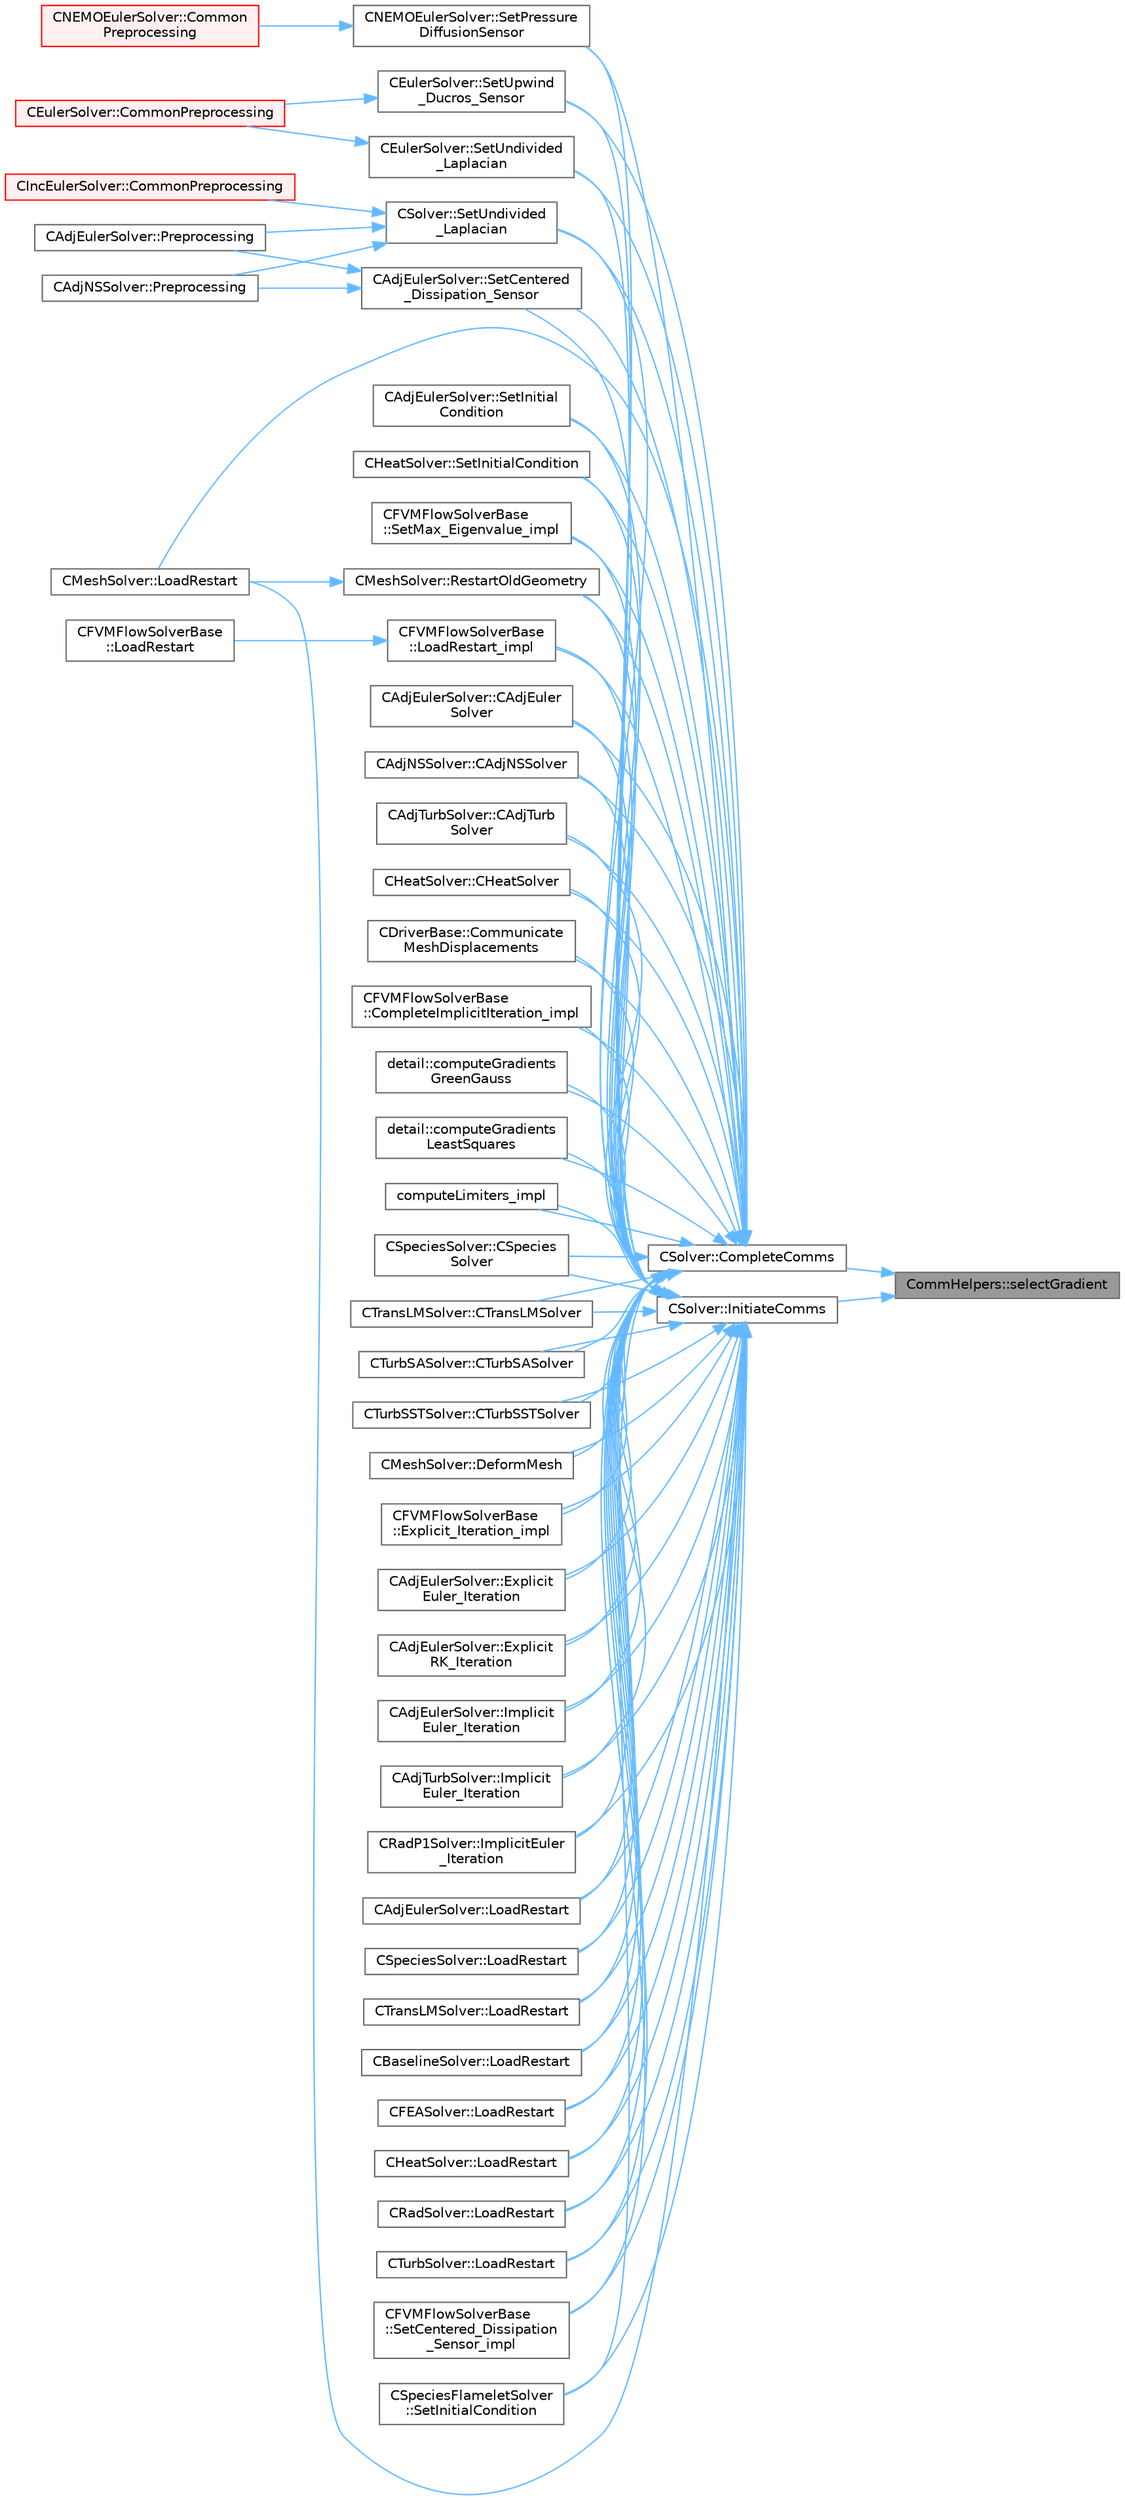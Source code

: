 digraph "CommHelpers::selectGradient"
{
 // LATEX_PDF_SIZE
  bgcolor="transparent";
  edge [fontname=Helvetica,fontsize=10,labelfontname=Helvetica,labelfontsize=10];
  node [fontname=Helvetica,fontsize=10,shape=box,height=0.2,width=0.4];
  rankdir="RL";
  Node1 [id="Node000001",label="CommHelpers::selectGradient",height=0.2,width=0.4,color="gray40", fillcolor="grey60", style="filled", fontcolor="black",tooltip=" "];
  Node1 -> Node2 [id="edge1_Node000001_Node000002",dir="back",color="steelblue1",style="solid",tooltip=" "];
  Node2 [id="Node000002",label="CSolver::CompleteComms",height=0.2,width=0.4,color="grey40", fillcolor="white", style="filled",URL="$classCSolver.html#a6891c839827efbebdcbf9a349f4da92c",tooltip="Routine to complete the set of non-blocking communications launched by InitiateComms() and unpacking ..."];
  Node2 -> Node3 [id="edge2_Node000002_Node000003",dir="back",color="steelblue1",style="solid",tooltip=" "];
  Node3 [id="Node000003",label="CAdjEulerSolver::CAdjEuler\lSolver",height=0.2,width=0.4,color="grey40", fillcolor="white", style="filled",URL="$classCAdjEulerSolver.html#a0a739888df9436d4707665d152a7af1a",tooltip=" "];
  Node2 -> Node4 [id="edge3_Node000002_Node000004",dir="back",color="steelblue1",style="solid",tooltip=" "];
  Node4 [id="Node000004",label="CAdjNSSolver::CAdjNSSolver",height=0.2,width=0.4,color="grey40", fillcolor="white", style="filled",URL="$classCAdjNSSolver.html#a323f1dc7c0b9fe00d1911eeeea365d46",tooltip=" "];
  Node2 -> Node5 [id="edge4_Node000002_Node000005",dir="back",color="steelblue1",style="solid",tooltip=" "];
  Node5 [id="Node000005",label="CAdjTurbSolver::CAdjTurb\lSolver",height=0.2,width=0.4,color="grey40", fillcolor="white", style="filled",URL="$classCAdjTurbSolver.html#a621bdae0b081f25a67425cc037cd90a2",tooltip=" "];
  Node2 -> Node6 [id="edge5_Node000002_Node000006",dir="back",color="steelblue1",style="solid",tooltip=" "];
  Node6 [id="Node000006",label="CHeatSolver::CHeatSolver",height=0.2,width=0.4,color="grey40", fillcolor="white", style="filled",URL="$classCHeatSolver.html#a89c9ece2b98a950e53f4ee9482968186",tooltip="Constructor of the class."];
  Node2 -> Node7 [id="edge6_Node000002_Node000007",dir="back",color="steelblue1",style="solid",tooltip=" "];
  Node7 [id="Node000007",label="CDriverBase::Communicate\lMeshDisplacements",height=0.2,width=0.4,color="grey40", fillcolor="white", style="filled",URL="$group__PySU2.html#ga28e8e41ab6223500b17b656779574d39",tooltip="Communicate the boundary mesh displacements."];
  Node2 -> Node8 [id="edge7_Node000002_Node000008",dir="back",color="steelblue1",style="solid",tooltip=" "];
  Node8 [id="Node000008",label="CFVMFlowSolverBase\l::CompleteImplicitIteration_impl",height=0.2,width=0.4,color="grey40", fillcolor="white", style="filled",URL="$classCFVMFlowSolverBase.html#a3eb0fbabf1ce42ccc0fe626473800e09",tooltip="Generic implementation to complete an implicit iteration, i.e. update the solution."];
  Node2 -> Node9 [id="edge8_Node000002_Node000009",dir="back",color="steelblue1",style="solid",tooltip=" "];
  Node9 [id="Node000009",label="detail::computeGradients\lGreenGauss",height=0.2,width=0.4,color="grey40", fillcolor="white", style="filled",URL="$group__FvmAlgos.html#ga031dfb21c1777c986ae93d716ec4568b",tooltip="Compute the gradient of a field using the Green-Gauss theorem."];
  Node2 -> Node10 [id="edge9_Node000002_Node000010",dir="back",color="steelblue1",style="solid",tooltip=" "];
  Node10 [id="Node000010",label="detail::computeGradients\lLeastSquares",height=0.2,width=0.4,color="grey40", fillcolor="white", style="filled",URL="$group__FvmAlgos.html#ga186a32bf8b211a50432fe55a6a608c21",tooltip="Compute the gradient of a field using inverse-distance-weighted or unweighted Least-Squares approxima..."];
  Node2 -> Node11 [id="edge10_Node000002_Node000011",dir="back",color="steelblue1",style="solid",tooltip=" "];
  Node11 [id="Node000011",label="computeLimiters_impl",height=0.2,width=0.4,color="grey40", fillcolor="white", style="filled",URL="$group__FvmAlgos.html#ga4639562695f9dc19f098e6d00fcacde1",tooltip="Generic limiter computation for methods based on one limiter value per point (as opposed to one per e..."];
  Node2 -> Node12 [id="edge11_Node000002_Node000012",dir="back",color="steelblue1",style="solid",tooltip=" "];
  Node12 [id="Node000012",label="CSpeciesSolver::CSpecies\lSolver",height=0.2,width=0.4,color="grey40", fillcolor="white", style="filled",URL="$classCSpeciesSolver.html#a3a7863355bb316fe760afeb1db4ca66c",tooltip="Constructor of the class."];
  Node2 -> Node13 [id="edge12_Node000002_Node000013",dir="back",color="steelblue1",style="solid",tooltip=" "];
  Node13 [id="Node000013",label="CTransLMSolver::CTransLMSolver",height=0.2,width=0.4,color="grey40", fillcolor="white", style="filled",URL="$classCTransLMSolver.html#a20abc5682fb22268537da1eac0abf24d",tooltip=" "];
  Node2 -> Node14 [id="edge13_Node000002_Node000014",dir="back",color="steelblue1",style="solid",tooltip=" "];
  Node14 [id="Node000014",label="CTurbSASolver::CTurbSASolver",height=0.2,width=0.4,color="grey40", fillcolor="white", style="filled",URL="$classCTurbSASolver.html#a06a8b09d1563dd48f364ff6e97c25cd8",tooltip="Constructor."];
  Node2 -> Node15 [id="edge14_Node000002_Node000015",dir="back",color="steelblue1",style="solid",tooltip=" "];
  Node15 [id="Node000015",label="CTurbSSTSolver::CTurbSSTSolver",height=0.2,width=0.4,color="grey40", fillcolor="white", style="filled",URL="$classCTurbSSTSolver.html#a84beba65418c7c2ca4f4843b989b360a",tooltip="Constructor."];
  Node2 -> Node16 [id="edge15_Node000002_Node000016",dir="back",color="steelblue1",style="solid",tooltip=" "];
  Node16 [id="Node000016",label="CMeshSolver::DeformMesh",height=0.2,width=0.4,color="grey40", fillcolor="white", style="filled",URL="$classCMeshSolver.html#a573e4ddd63b680f5705f402ec317820b",tooltip="Grid deformation using the linear elasticity equations."];
  Node2 -> Node17 [id="edge16_Node000002_Node000017",dir="back",color="steelblue1",style="solid",tooltip=" "];
  Node17 [id="Node000017",label="CFVMFlowSolverBase\l::Explicit_Iteration_impl",height=0.2,width=0.4,color="grey40", fillcolor="white", style="filled",URL="$classCFVMFlowSolverBase.html#ac30c9255150f29da2915a85264a1676c",tooltip="Generic implementation of explicit iterations with a preconditioner."];
  Node2 -> Node18 [id="edge17_Node000002_Node000018",dir="back",color="steelblue1",style="solid",tooltip=" "];
  Node18 [id="Node000018",label="CAdjEulerSolver::Explicit\lEuler_Iteration",height=0.2,width=0.4,color="grey40", fillcolor="white", style="filled",URL="$classCAdjEulerSolver.html#ac6851acd72ffdbf5299680d5d92e065e",tooltip="Update the solution using a explicit Euler scheme."];
  Node2 -> Node19 [id="edge18_Node000002_Node000019",dir="back",color="steelblue1",style="solid",tooltip=" "];
  Node19 [id="Node000019",label="CAdjEulerSolver::Explicit\lRK_Iteration",height=0.2,width=0.4,color="grey40", fillcolor="white", style="filled",URL="$classCAdjEulerSolver.html#a853b9218167a682db73ca73c0fccc2cc",tooltip="Update the solution using a Runge-Kutta strategy."];
  Node2 -> Node20 [id="edge19_Node000002_Node000020",dir="back",color="steelblue1",style="solid",tooltip=" "];
  Node20 [id="Node000020",label="CAdjEulerSolver::Implicit\lEuler_Iteration",height=0.2,width=0.4,color="grey40", fillcolor="white", style="filled",URL="$classCAdjEulerSolver.html#ab35fe7a0b2f840506e91d49961e07485",tooltip="Update the solution using an implicit solver."];
  Node2 -> Node21 [id="edge20_Node000002_Node000021",dir="back",color="steelblue1",style="solid",tooltip=" "];
  Node21 [id="Node000021",label="CAdjTurbSolver::Implicit\lEuler_Iteration",height=0.2,width=0.4,color="grey40", fillcolor="white", style="filled",URL="$classCAdjTurbSolver.html#a119fd6cc599337fd229174474d69f0fb",tooltip="Update the solution using an implicit solver."];
  Node2 -> Node22 [id="edge21_Node000002_Node000022",dir="back",color="steelblue1",style="solid",tooltip=" "];
  Node22 [id="Node000022",label="CRadP1Solver::ImplicitEuler\l_Iteration",height=0.2,width=0.4,color="grey40", fillcolor="white", style="filled",URL="$classCRadP1Solver.html#a23716727a079c099d449da9befa86696",tooltip="Update the solution using an implicit solver."];
  Node2 -> Node23 [id="edge22_Node000002_Node000023",dir="back",color="steelblue1",style="solid",tooltip=" "];
  Node23 [id="Node000023",label="CAdjEulerSolver::LoadRestart",height=0.2,width=0.4,color="grey40", fillcolor="white", style="filled",URL="$classCAdjEulerSolver.html#a4bc9fada01b433e9194d4c0d67adbbbd",tooltip="Load a solution from a restart file."];
  Node2 -> Node24 [id="edge23_Node000002_Node000024",dir="back",color="steelblue1",style="solid",tooltip=" "];
  Node24 [id="Node000024",label="CSpeciesSolver::LoadRestart",height=0.2,width=0.4,color="grey40", fillcolor="white", style="filled",URL="$classCSpeciesSolver.html#a40ecea72824a266fcda6347d08a4fcea",tooltip="Load a solution from a restart file."];
  Node2 -> Node25 [id="edge24_Node000002_Node000025",dir="back",color="steelblue1",style="solid",tooltip=" "];
  Node25 [id="Node000025",label="CTransLMSolver::LoadRestart",height=0.2,width=0.4,color="grey40", fillcolor="white", style="filled",URL="$classCTransLMSolver.html#ab6989abf9b51cfb0b243b1bf98b48a16",tooltip="Load a solution from a restart file."];
  Node2 -> Node26 [id="edge25_Node000002_Node000026",dir="back",color="steelblue1",style="solid",tooltip=" "];
  Node26 [id="Node000026",label="CBaselineSolver::LoadRestart",height=0.2,width=0.4,color="grey40", fillcolor="white", style="filled",URL="$classCBaselineSolver.html#aa5fad3af8c5b48950679d5c5a3a91ec4",tooltip="Load a solution from a restart file."];
  Node2 -> Node27 [id="edge26_Node000002_Node000027",dir="back",color="steelblue1",style="solid",tooltip=" "];
  Node27 [id="Node000027",label="CFEASolver::LoadRestart",height=0.2,width=0.4,color="grey40", fillcolor="white", style="filled",URL="$classCFEASolver.html#ac693299e88dfc4daaf1b2f410ec8351d",tooltip="Load a solution from a restart file."];
  Node2 -> Node28 [id="edge27_Node000002_Node000028",dir="back",color="steelblue1",style="solid",tooltip=" "];
  Node28 [id="Node000028",label="CHeatSolver::LoadRestart",height=0.2,width=0.4,color="grey40", fillcolor="white", style="filled",URL="$classCHeatSolver.html#a0cc2cf63a1cd34b15be77cf3233beaae",tooltip="Load a solution from a restart file."];
  Node2 -> Node29 [id="edge28_Node000002_Node000029",dir="back",color="steelblue1",style="solid",tooltip=" "];
  Node29 [id="Node000029",label="CMeshSolver::LoadRestart",height=0.2,width=0.4,color="grey40", fillcolor="white", style="filled",URL="$classCMeshSolver.html#a7049d436ca386344acd2424eceb39ef4",tooltip="Load a solution from a restart file."];
  Node2 -> Node30 [id="edge29_Node000002_Node000030",dir="back",color="steelblue1",style="solid",tooltip=" "];
  Node30 [id="Node000030",label="CRadSolver::LoadRestart",height=0.2,width=0.4,color="grey40", fillcolor="white", style="filled",URL="$classCRadSolver.html#a9f64999fe5bfcb69fb4349d00d6d8ef5",tooltip="Load a solution from a restart file."];
  Node2 -> Node31 [id="edge30_Node000002_Node000031",dir="back",color="steelblue1",style="solid",tooltip=" "];
  Node31 [id="Node000031",label="CTurbSolver::LoadRestart",height=0.2,width=0.4,color="grey40", fillcolor="white", style="filled",URL="$classCTurbSolver.html#a7b62bcdb84f3345f560a6110905d7fb3",tooltip="Load a solution from a restart file."];
  Node2 -> Node32 [id="edge31_Node000002_Node000032",dir="back",color="steelblue1",style="solid",tooltip=" "];
  Node32 [id="Node000032",label="CFVMFlowSolverBase\l::LoadRestart_impl",height=0.2,width=0.4,color="grey40", fillcolor="white", style="filled",URL="$classCFVMFlowSolverBase.html#a7cf80881bcda9a08b9c8cf78e7a3bc8d",tooltip="General implementation to load a flow solution from a restart file."];
  Node32 -> Node33 [id="edge32_Node000032_Node000033",dir="back",color="steelblue1",style="solid",tooltip=" "];
  Node33 [id="Node000033",label="CFVMFlowSolverBase\l::LoadRestart",height=0.2,width=0.4,color="grey40", fillcolor="white", style="filled",URL="$classCFVMFlowSolverBase.html#a353718d951fbb4922c1f79f6ac8d88cc",tooltip="Load a solution from a restart file."];
  Node2 -> Node34 [id="edge33_Node000002_Node000034",dir="back",color="steelblue1",style="solid",tooltip=" "];
  Node34 [id="Node000034",label="CMeshSolver::RestartOldGeometry",height=0.2,width=0.4,color="grey40", fillcolor="white", style="filled",URL="$classCMeshSolver.html#accd7241ab78f3ccd19e918ccda4fb6e3",tooltip="Load the geometries at the previous time states n and nM1."];
  Node34 -> Node29 [id="edge34_Node000034_Node000029",dir="back",color="steelblue1",style="solid",tooltip=" "];
  Node2 -> Node35 [id="edge35_Node000002_Node000035",dir="back",color="steelblue1",style="solid",tooltip=" "];
  Node35 [id="Node000035",label="CAdjEulerSolver::SetCentered\l_Dissipation_Sensor",height=0.2,width=0.4,color="grey40", fillcolor="white", style="filled",URL="$classCAdjEulerSolver.html#af1b72ed76900f821d2f51942cb4252db",tooltip="Compute the sensor for higher order dissipation control in rotating problems."];
  Node35 -> Node36 [id="edge36_Node000035_Node000036",dir="back",color="steelblue1",style="solid",tooltip=" "];
  Node36 [id="Node000036",label="CAdjEulerSolver::Preprocessing",height=0.2,width=0.4,color="grey40", fillcolor="white", style="filled",URL="$classCAdjEulerSolver.html#a64baf8c7af6006bdc4ad0919f7c2507a",tooltip="Initialize the residual vectors."];
  Node35 -> Node37 [id="edge37_Node000035_Node000037",dir="back",color="steelblue1",style="solid",tooltip=" "];
  Node37 [id="Node000037",label="CAdjNSSolver::Preprocessing",height=0.2,width=0.4,color="grey40", fillcolor="white", style="filled",URL="$classCAdjNSSolver.html#a0669f6fb8ef7cd7800d151d4aff7d3f6",tooltip="Restart residual and compute gradients."];
  Node2 -> Node38 [id="edge38_Node000002_Node000038",dir="back",color="steelblue1",style="solid",tooltip=" "];
  Node38 [id="Node000038",label="CFVMFlowSolverBase\l::SetCentered_Dissipation\l_Sensor_impl",height=0.2,width=0.4,color="grey40", fillcolor="white", style="filled",URL="$classCFVMFlowSolverBase.html#afb9ed896e3882658d23042a5ee15c9d2",tooltip="Compute the dissipation sensor for centered schemes."];
  Node2 -> Node39 [id="edge39_Node000002_Node000039",dir="back",color="steelblue1",style="solid",tooltip=" "];
  Node39 [id="Node000039",label="CSpeciesFlameletSolver\l::SetInitialCondition",height=0.2,width=0.4,color="grey40", fillcolor="white", style="filled",URL="$classCSpeciesFlameletSolver.html#ae9d618734213fca7565d4290a4a36f68",tooltip="Set the initial condition for the scalar transport problem."];
  Node2 -> Node40 [id="edge40_Node000002_Node000040",dir="back",color="steelblue1",style="solid",tooltip=" "];
  Node40 [id="Node000040",label="CAdjEulerSolver::SetInitial\lCondition",height=0.2,width=0.4,color="grey40", fillcolor="white", style="filled",URL="$classCAdjEulerSolver.html#aeefdb4354432a35e1fc5c7db5a5f8043",tooltip="Set the initial condition for the Euler Equations."];
  Node2 -> Node41 [id="edge41_Node000002_Node000041",dir="back",color="steelblue1",style="solid",tooltip=" "];
  Node41 [id="Node000041",label="CHeatSolver::SetInitialCondition",height=0.2,width=0.4,color="grey40", fillcolor="white", style="filled",URL="$classCHeatSolver.html#a1faf13aa03d2eed01366294a83622cab",tooltip="Set the initial condition for the FEM structural problem."];
  Node2 -> Node42 [id="edge42_Node000002_Node000042",dir="back",color="steelblue1",style="solid",tooltip=" "];
  Node42 [id="Node000042",label="CFVMFlowSolverBase\l::SetMax_Eigenvalue_impl",height=0.2,width=0.4,color="grey40", fillcolor="white", style="filled",URL="$classCFVMFlowSolverBase.html#adc3a96a8ca25902058864c18b533192d",tooltip="Compute the max eigenvalue, gemeric implementation."];
  Node2 -> Node43 [id="edge43_Node000002_Node000043",dir="back",color="steelblue1",style="solid",tooltip=" "];
  Node43 [id="Node000043",label="CNEMOEulerSolver::SetPressure\lDiffusionSensor",height=0.2,width=0.4,color="grey40", fillcolor="white", style="filled",URL="$classCNEMOEulerSolver.html#ae3b9dab24a842ae04b745c5303ec52aa",tooltip="Compute the Pressure sensor for NEMO schemes."];
  Node43 -> Node44 [id="edge44_Node000043_Node000044",dir="back",color="steelblue1",style="solid",tooltip=" "];
  Node44 [id="Node000044",label="CNEMOEulerSolver::Common\lPreprocessing",height=0.2,width=0.4,color="red", fillcolor="#FFF0F0", style="filled",URL="$classCNEMOEulerSolver.html#a27f21d6dbfb7f6c600f759caf7625087",tooltip="Preprocessing actions common to the Euler and NS solvers."];
  Node2 -> Node47 [id="edge45_Node000002_Node000047",dir="back",color="steelblue1",style="solid",tooltip=" "];
  Node47 [id="Node000047",label="CEulerSolver::SetUndivided\l_Laplacian",height=0.2,width=0.4,color="grey40", fillcolor="white", style="filled",URL="$classCEulerSolver.html#a82314e58faf4d98a5f3733f43d64de92",tooltip="Compute the undivided laplacian for the solution."];
  Node47 -> Node48 [id="edge46_Node000047_Node000048",dir="back",color="steelblue1",style="solid",tooltip=" "];
  Node48 [id="Node000048",label="CEulerSolver::CommonPreprocessing",height=0.2,width=0.4,color="red", fillcolor="#FFF0F0", style="filled",URL="$classCEulerSolver.html#a0d6f93feba8d6aad18edf3594213042b",tooltip="Preprocessing actions common to the Euler and NS solvers."];
  Node2 -> Node51 [id="edge47_Node000002_Node000051",dir="back",color="steelblue1",style="solid",tooltip=" "];
  Node51 [id="Node000051",label="CSolver::SetUndivided\l_Laplacian",height=0.2,width=0.4,color="grey40", fillcolor="white", style="filled",URL="$classCSolver.html#ae9fa6bf0e3ef0dff07dd85e0a87eef4d",tooltip="Compute the undivided laplacian for the solution variables."];
  Node51 -> Node52 [id="edge48_Node000051_Node000052",dir="back",color="steelblue1",style="solid",tooltip=" "];
  Node52 [id="Node000052",label="CIncEulerSolver::CommonPreprocessing",height=0.2,width=0.4,color="red", fillcolor="#FFF0F0", style="filled",URL="$classCIncEulerSolver.html#ac50d02e914c4337e73d2c4878b12c59d",tooltip="Preprocessing actions common to the Euler and NS solvers."];
  Node51 -> Node36 [id="edge49_Node000051_Node000036",dir="back",color="steelblue1",style="solid",tooltip=" "];
  Node51 -> Node37 [id="edge50_Node000051_Node000037",dir="back",color="steelblue1",style="solid",tooltip=" "];
  Node2 -> Node55 [id="edge51_Node000002_Node000055",dir="back",color="steelblue1",style="solid",tooltip=" "];
  Node55 [id="Node000055",label="CEulerSolver::SetUpwind\l_Ducros_Sensor",height=0.2,width=0.4,color="grey40", fillcolor="white", style="filled",URL="$classCEulerSolver.html#aad67b818e2f5c133118d2a4cca7845f3",tooltip="Compute Ducros Sensor for Roe Dissipation."];
  Node55 -> Node48 [id="edge52_Node000055_Node000048",dir="back",color="steelblue1",style="solid",tooltip=" "];
  Node1 -> Node56 [id="edge53_Node000001_Node000056",dir="back",color="steelblue1",style="solid",tooltip=" "];
  Node56 [id="Node000056",label="CSolver::InitiateComms",height=0.2,width=0.4,color="grey40", fillcolor="white", style="filled",URL="$classCSolver.html#a7c5c26e7f006b4bb7e93582d839cf09d",tooltip="Routine to load a solver quantity into the data structures for MPI point-to-point communication and t..."];
  Node56 -> Node3 [id="edge54_Node000056_Node000003",dir="back",color="steelblue1",style="solid",tooltip=" "];
  Node56 -> Node4 [id="edge55_Node000056_Node000004",dir="back",color="steelblue1",style="solid",tooltip=" "];
  Node56 -> Node5 [id="edge56_Node000056_Node000005",dir="back",color="steelblue1",style="solid",tooltip=" "];
  Node56 -> Node6 [id="edge57_Node000056_Node000006",dir="back",color="steelblue1",style="solid",tooltip=" "];
  Node56 -> Node7 [id="edge58_Node000056_Node000007",dir="back",color="steelblue1",style="solid",tooltip=" "];
  Node56 -> Node8 [id="edge59_Node000056_Node000008",dir="back",color="steelblue1",style="solid",tooltip=" "];
  Node56 -> Node9 [id="edge60_Node000056_Node000009",dir="back",color="steelblue1",style="solid",tooltip=" "];
  Node56 -> Node10 [id="edge61_Node000056_Node000010",dir="back",color="steelblue1",style="solid",tooltip=" "];
  Node56 -> Node11 [id="edge62_Node000056_Node000011",dir="back",color="steelblue1",style="solid",tooltip=" "];
  Node56 -> Node12 [id="edge63_Node000056_Node000012",dir="back",color="steelblue1",style="solid",tooltip=" "];
  Node56 -> Node13 [id="edge64_Node000056_Node000013",dir="back",color="steelblue1",style="solid",tooltip=" "];
  Node56 -> Node14 [id="edge65_Node000056_Node000014",dir="back",color="steelblue1",style="solid",tooltip=" "];
  Node56 -> Node15 [id="edge66_Node000056_Node000015",dir="back",color="steelblue1",style="solid",tooltip=" "];
  Node56 -> Node16 [id="edge67_Node000056_Node000016",dir="back",color="steelblue1",style="solid",tooltip=" "];
  Node56 -> Node17 [id="edge68_Node000056_Node000017",dir="back",color="steelblue1",style="solid",tooltip=" "];
  Node56 -> Node18 [id="edge69_Node000056_Node000018",dir="back",color="steelblue1",style="solid",tooltip=" "];
  Node56 -> Node19 [id="edge70_Node000056_Node000019",dir="back",color="steelblue1",style="solid",tooltip=" "];
  Node56 -> Node20 [id="edge71_Node000056_Node000020",dir="back",color="steelblue1",style="solid",tooltip=" "];
  Node56 -> Node21 [id="edge72_Node000056_Node000021",dir="back",color="steelblue1",style="solid",tooltip=" "];
  Node56 -> Node22 [id="edge73_Node000056_Node000022",dir="back",color="steelblue1",style="solid",tooltip=" "];
  Node56 -> Node23 [id="edge74_Node000056_Node000023",dir="back",color="steelblue1",style="solid",tooltip=" "];
  Node56 -> Node24 [id="edge75_Node000056_Node000024",dir="back",color="steelblue1",style="solid",tooltip=" "];
  Node56 -> Node25 [id="edge76_Node000056_Node000025",dir="back",color="steelblue1",style="solid",tooltip=" "];
  Node56 -> Node26 [id="edge77_Node000056_Node000026",dir="back",color="steelblue1",style="solid",tooltip=" "];
  Node56 -> Node27 [id="edge78_Node000056_Node000027",dir="back",color="steelblue1",style="solid",tooltip=" "];
  Node56 -> Node28 [id="edge79_Node000056_Node000028",dir="back",color="steelblue1",style="solid",tooltip=" "];
  Node56 -> Node29 [id="edge80_Node000056_Node000029",dir="back",color="steelblue1",style="solid",tooltip=" "];
  Node56 -> Node30 [id="edge81_Node000056_Node000030",dir="back",color="steelblue1",style="solid",tooltip=" "];
  Node56 -> Node31 [id="edge82_Node000056_Node000031",dir="back",color="steelblue1",style="solid",tooltip=" "];
  Node56 -> Node32 [id="edge83_Node000056_Node000032",dir="back",color="steelblue1",style="solid",tooltip=" "];
  Node56 -> Node34 [id="edge84_Node000056_Node000034",dir="back",color="steelblue1",style="solid",tooltip=" "];
  Node56 -> Node35 [id="edge85_Node000056_Node000035",dir="back",color="steelblue1",style="solid",tooltip=" "];
  Node56 -> Node38 [id="edge86_Node000056_Node000038",dir="back",color="steelblue1",style="solid",tooltip=" "];
  Node56 -> Node39 [id="edge87_Node000056_Node000039",dir="back",color="steelblue1",style="solid",tooltip=" "];
  Node56 -> Node40 [id="edge88_Node000056_Node000040",dir="back",color="steelblue1",style="solid",tooltip=" "];
  Node56 -> Node41 [id="edge89_Node000056_Node000041",dir="back",color="steelblue1",style="solid",tooltip=" "];
  Node56 -> Node42 [id="edge90_Node000056_Node000042",dir="back",color="steelblue1",style="solid",tooltip=" "];
  Node56 -> Node43 [id="edge91_Node000056_Node000043",dir="back",color="steelblue1",style="solid",tooltip=" "];
  Node56 -> Node47 [id="edge92_Node000056_Node000047",dir="back",color="steelblue1",style="solid",tooltip=" "];
  Node56 -> Node51 [id="edge93_Node000056_Node000051",dir="back",color="steelblue1",style="solid",tooltip=" "];
  Node56 -> Node55 [id="edge94_Node000056_Node000055",dir="back",color="steelblue1",style="solid",tooltip=" "];
}

